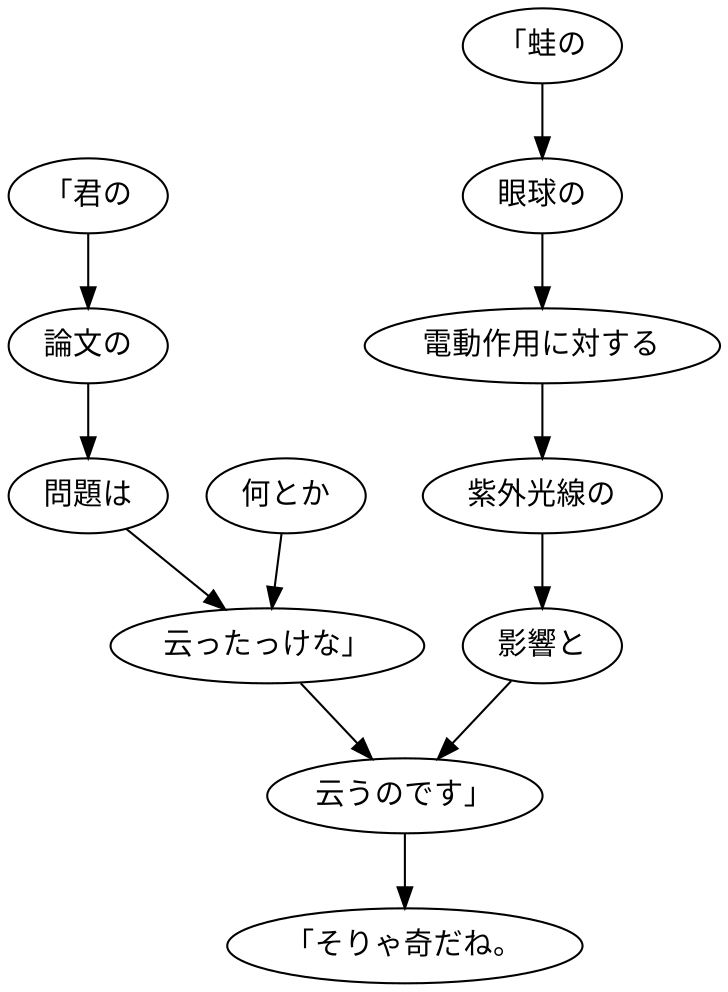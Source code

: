 digraph graph3550 {
	node0 [label="「君の"];
	node1 [label="論文の"];
	node2 [label="問題は"];
	node3 [label="何とか"];
	node4 [label="云ったっけな」"];
	node5 [label="「蛙の"];
	node6 [label="眼球の"];
	node7 [label="電動作用に対する"];
	node8 [label="紫外光線の"];
	node9 [label="影響と"];
	node10 [label="云うのです」"];
	node11 [label="「そりゃ奇だね。"];
	node0 -> node1;
	node1 -> node2;
	node2 -> node4;
	node3 -> node4;
	node4 -> node10;
	node5 -> node6;
	node6 -> node7;
	node7 -> node8;
	node8 -> node9;
	node9 -> node10;
	node10 -> node11;
}
